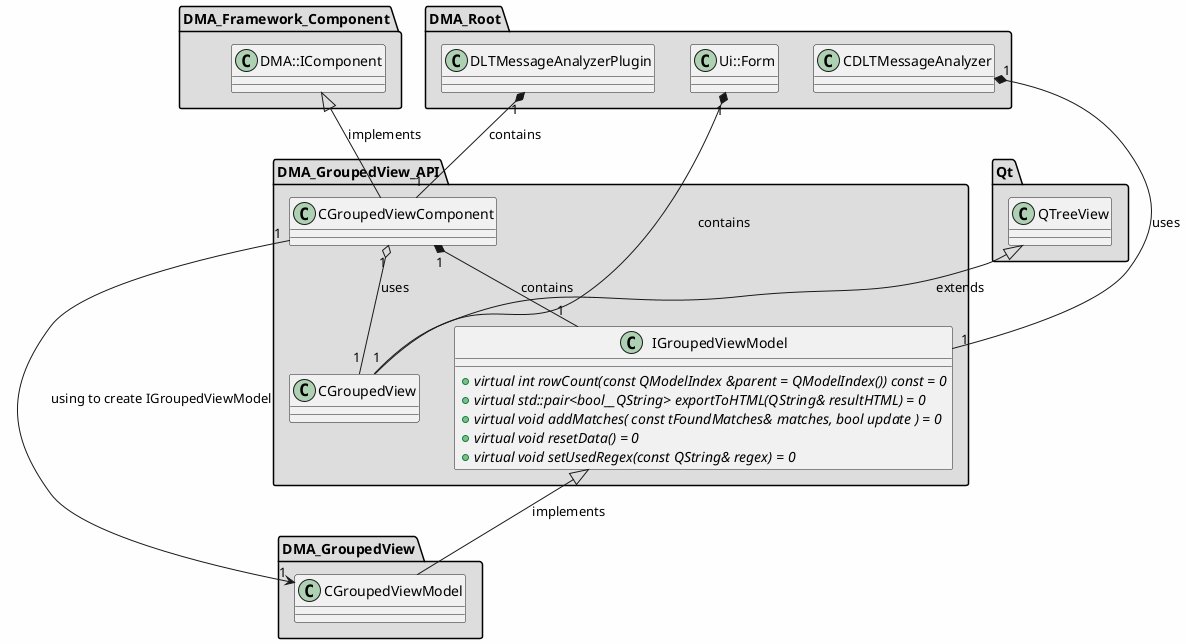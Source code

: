 
@startuml

skinparam backgroundColor #FEFEFE
skinparam wrapWidth 600
package "DMA_Framework_Component" #DDDDDD
{

class "DMA::IComponent"
{
}

}

package "DMA_GroupedView" #DDDDDD
{

class "CGroupedViewModel"
{
}

}

package "DMA_GroupedView_API" #DDDDDD
{

class "CGroupedView"
{
}

class "CGroupedViewComponent"
{
}

class "IGroupedViewModel"
{
    + {abstract} virtual int rowCount(const QModelIndex &parent = QModelIndex()) const = 0
    + {abstract} virtual std::pair<bool__QString> exportToHTML(QString& resultHTML) = 0
    + {abstract} virtual void addMatches( const tFoundMatches& matches, bool update ) = 0
    + {abstract} virtual void resetData() = 0
    + {abstract} virtual void setUsedRegex(const QString& regex) = 0
}

}

package "DMA_Root" #DDDDDD
{

class "CDLTMessageAnalyzer"
{
}

class "DLTMessageAnalyzerPlugin"
{
}

class "Ui::Form"
{
}

}

package "Qt" #DDDDDD
{

class "QTreeView"
{
}

}

'====================Inheritance section====================
IGroupedViewModel <|-- CGroupedViewModel : implements
QTreeView <|-- CGroupedView : extends
DMA::IComponent <|-- CGroupedViewComponent : implements

'====================Dependencies section====================
CGroupedViewComponent "1" o-- "1" CGroupedView : uses
CGroupedViewComponent "1" --> "1" CGroupedViewModel : using to create IGroupedViewModel
CGroupedViewComponent "1" *-- "1" IGroupedViewModel : contains
CDLTMessageAnalyzer "1" *-- "1" IGroupedViewModel : uses
DLTMessageAnalyzerPlugin "1" *-- "1" CGroupedViewComponent : contains
Ui::Form "1" *-- "1" CGroupedView : contains

@enduml